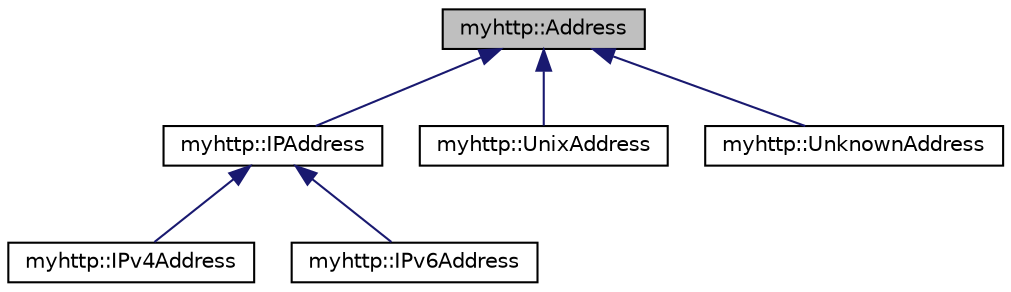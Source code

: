 digraph "myhttp::Address"
{
 // LATEX_PDF_SIZE
  edge [fontname="Helvetica",fontsize="10",labelfontname="Helvetica",labelfontsize="10"];
  node [fontname="Helvetica",fontsize="10",shape=record];
  Node1 [label="myhttp::Address",height=0.2,width=0.4,color="black", fillcolor="grey75", style="filled", fontcolor="black",tooltip="网络地址的基类,抽象类"];
  Node1 -> Node2 [dir="back",color="midnightblue",fontsize="10",style="solid",fontname="Helvetica"];
  Node2 [label="myhttp::IPAddress",height=0.2,width=0.4,color="black", fillcolor="white", style="filled",URL="$classmyhttp_1_1IPAddress.html",tooltip="IP地址的基类"];
  Node2 -> Node3 [dir="back",color="midnightblue",fontsize="10",style="solid",fontname="Helvetica"];
  Node3 [label="myhttp::IPv4Address",height=0.2,width=0.4,color="black", fillcolor="white", style="filled",URL="$classmyhttp_1_1IPv4Address.html",tooltip="IPv4地址"];
  Node2 -> Node4 [dir="back",color="midnightblue",fontsize="10",style="solid",fontname="Helvetica"];
  Node4 [label="myhttp::IPv6Address",height=0.2,width=0.4,color="black", fillcolor="white", style="filled",URL="$classmyhttp_1_1IPv6Address.html",tooltip=" "];
  Node1 -> Node5 [dir="back",color="midnightblue",fontsize="10",style="solid",fontname="Helvetica"];
  Node5 [label="myhttp::UnixAddress",height=0.2,width=0.4,color="black", fillcolor="white", style="filled",URL="$classmyhttp_1_1UnixAddress.html",tooltip="UnixSocket地址"];
  Node1 -> Node6 [dir="back",color="midnightblue",fontsize="10",style="solid",fontname="Helvetica"];
  Node6 [label="myhttp::UnknownAddress",height=0.2,width=0.4,color="black", fillcolor="white", style="filled",URL="$classmyhttp_1_1UnknownAddress.html",tooltip="未知地址"];
}
